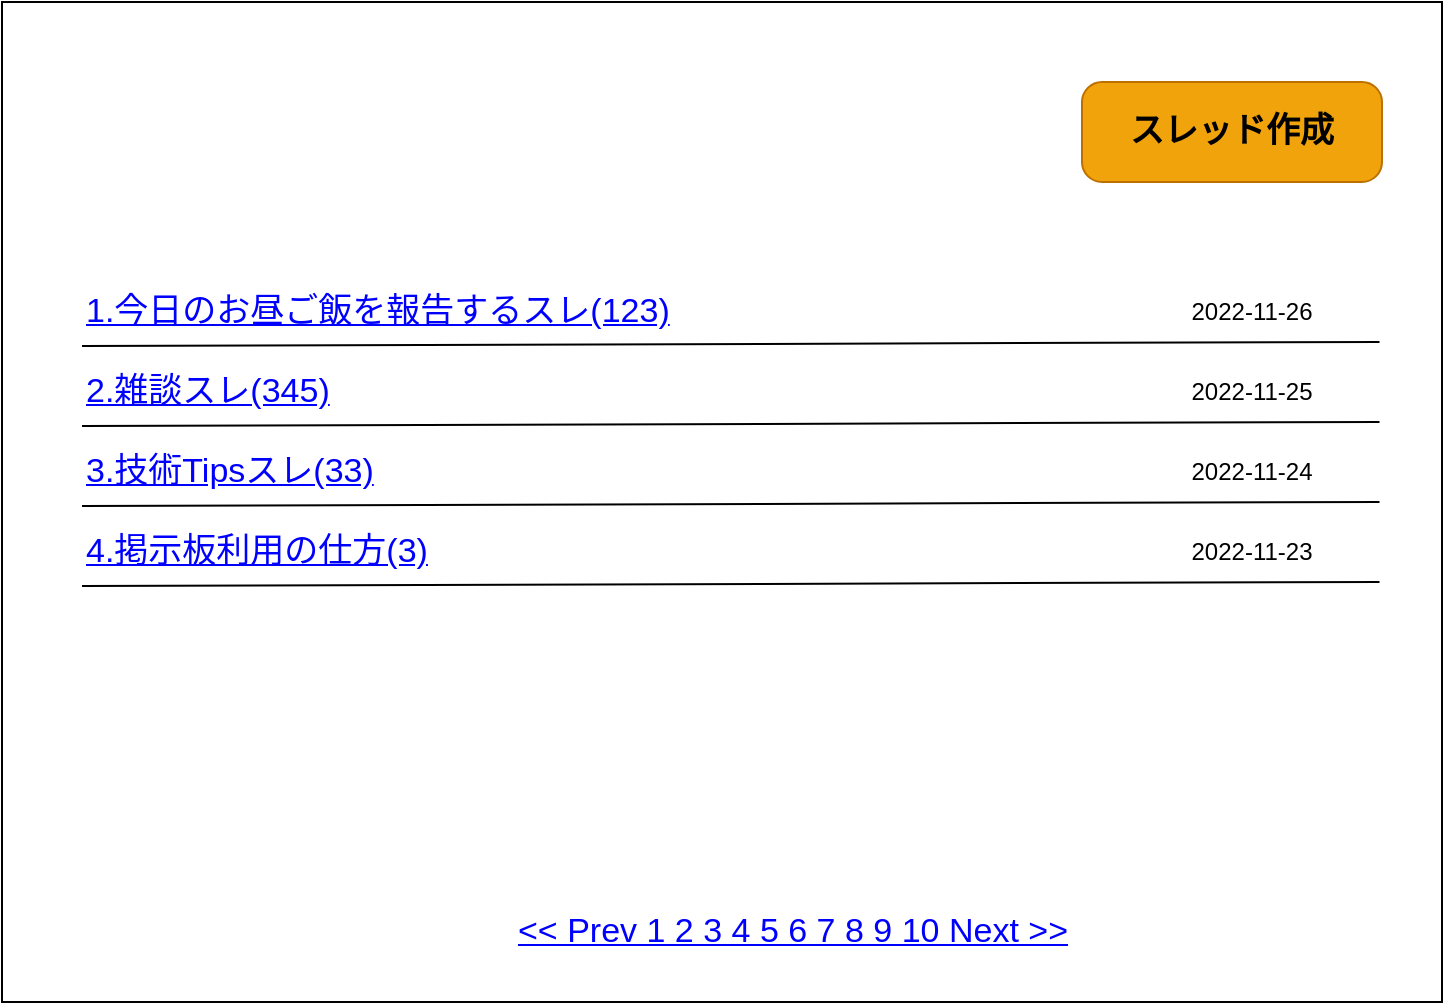 <mxfile>
    <diagram id="8Pd3VJI2SFMRkJ6or38w" name="スレッド一覧画面">
        <mxGraphModel dx="1103" dy="572" grid="1" gridSize="10" guides="1" tooltips="1" connect="1" arrows="1" fold="1" page="1" pageScale="1" pageWidth="827" pageHeight="1169" math="0" shadow="0">
            <root>
                <mxCell id="0"/>
                <mxCell id="1" parent="0"/>
                <mxCell id="16" value="" style="rounded=0;whiteSpace=wrap;html=1;" parent="1" vertex="1">
                    <mxGeometry x="57" y="120" width="720" height="500" as="geometry"/>
                </mxCell>
                <mxCell id="10" value="スレッド作成" style="strokeWidth=1;shadow=0;dashed=0;align=center;html=1;shape=mxgraph.mockup.buttons.button;strokeColor=#BD7000;fontColor=#000000;mainText=;buttonStyle=round;fontSize=17;fontStyle=1;fillColor=#f0a30a;whiteSpace=wrap;" parent="1" vertex="1">
                    <mxGeometry x="597" y="160" width="150" height="50" as="geometry"/>
                </mxCell>
                <mxCell id="11" value="&lt;&lt; Prev 1 2 3 4 5 6 7 8 9 10 Next &gt;&gt;" style="strokeWidth=1;shadow=0;dashed=0;align=center;html=1;shape=mxgraph.mockup.navigation.pagination;linkText=;fontSize=17;fontColor=#0000ff;fontStyle=4;" parent="1" vertex="1">
                    <mxGeometry x="277" y="570" width="350" height="30" as="geometry"/>
                </mxCell>
                <mxCell id="12" value="1.今日のお昼ご飯を報告するスレ(123)" style="shape=rectangle;strokeColor=none;fillColor=none;linkText=;fontSize=17;fontColor=#0000ff;fontStyle=4;html=1;align=left;" parent="1" vertex="1">
                    <mxGeometry x="97" y="260" width="370" height="30" as="geometry"/>
                </mxCell>
                <mxCell id="13" value="2.雑談スレ(345)" style="shape=rectangle;strokeColor=none;fillColor=none;linkText=;fontSize=17;fontColor=#0000ff;fontStyle=4;html=1;align=left;" parent="1" vertex="1">
                    <mxGeometry x="97" y="300" width="370" height="30" as="geometry"/>
                </mxCell>
                <mxCell id="18" value="3.技術Tipsスレ(33)" style="shape=rectangle;strokeColor=none;fillColor=none;linkText=;fontSize=17;fontColor=#0000ff;fontStyle=4;html=1;align=left;" parent="1" vertex="1">
                    <mxGeometry x="97" y="340" width="370" height="30" as="geometry"/>
                </mxCell>
                <mxCell id="20" value="4.掲示板利用の仕方(3)" style="shape=rectangle;strokeColor=none;fillColor=none;linkText=;fontSize=17;fontColor=#0000ff;fontStyle=4;html=1;align=left;" parent="1" vertex="1">
                    <mxGeometry x="97" y="380" width="370" height="30" as="geometry"/>
                </mxCell>
                <mxCell id="23" value="" style="endArrow=none;html=1;entryX=0.958;entryY=0.338;entryDx=0;entryDy=0;entryPerimeter=0;" parent="1" edge="1">
                    <mxGeometry width="50" height="50" relative="1" as="geometry">
                        <mxPoint x="97" y="332" as="sourcePoint"/>
                        <mxPoint x="745.76" y="330" as="targetPoint"/>
                    </mxGeometry>
                </mxCell>
                <mxCell id="24" value="" style="endArrow=none;html=1;entryX=0.958;entryY=0.338;entryDx=0;entryDy=0;entryPerimeter=0;" parent="1" edge="1">
                    <mxGeometry width="50" height="50" relative="1" as="geometry">
                        <mxPoint x="97" y="372" as="sourcePoint"/>
                        <mxPoint x="745.76" y="370" as="targetPoint"/>
                    </mxGeometry>
                </mxCell>
                <mxCell id="25" value="" style="endArrow=none;html=1;entryX=0.958;entryY=0.338;entryDx=0;entryDy=0;entryPerimeter=0;" parent="1" edge="1">
                    <mxGeometry width="50" height="50" relative="1" as="geometry">
                        <mxPoint x="97" y="412" as="sourcePoint"/>
                        <mxPoint x="745.76" y="410" as="targetPoint"/>
                    </mxGeometry>
                </mxCell>
                <mxCell id="26" value="2022-11-26" style="text;html=1;strokeColor=none;fillColor=none;align=center;verticalAlign=middle;whiteSpace=wrap;rounded=0;" parent="1" vertex="1">
                    <mxGeometry x="637" y="260" width="90" height="30" as="geometry"/>
                </mxCell>
                <mxCell id="27" value="2022-11-25" style="text;html=1;strokeColor=none;fillColor=none;align=center;verticalAlign=middle;whiteSpace=wrap;rounded=0;" parent="1" vertex="1">
                    <mxGeometry x="637" y="300" width="90" height="30" as="geometry"/>
                </mxCell>
                <mxCell id="28" value="2022-11-24" style="text;html=1;strokeColor=none;fillColor=none;align=center;verticalAlign=middle;whiteSpace=wrap;rounded=0;" parent="1" vertex="1">
                    <mxGeometry x="637" y="340" width="90" height="30" as="geometry"/>
                </mxCell>
                <mxCell id="29" value="2022-11-23" style="text;html=1;strokeColor=none;fillColor=none;align=center;verticalAlign=middle;whiteSpace=wrap;rounded=0;" parent="1" vertex="1">
                    <mxGeometry x="637" y="380" width="90" height="30" as="geometry"/>
                </mxCell>
                <mxCell id="31" value="" style="endArrow=none;html=1;entryX=0.958;entryY=0.338;entryDx=0;entryDy=0;entryPerimeter=0;" parent="1" edge="1">
                    <mxGeometry width="50" height="50" relative="1" as="geometry">
                        <mxPoint x="97" y="292" as="sourcePoint"/>
                        <mxPoint x="745.76" y="290" as="targetPoint"/>
                    </mxGeometry>
                </mxCell>
            </root>
        </mxGraphModel>
    </diagram>
    <diagram id="LILmuL-a33x_-pJNfV9J" name="スレッド作成画面">
        <mxGraphModel dx="1103" dy="572" grid="1" gridSize="10" guides="1" tooltips="1" connect="1" arrows="1" fold="1" page="1" pageScale="1" pageWidth="827" pageHeight="1169" math="0" shadow="0">
            <root>
                <mxCell id="zJ0xUhliGnv5ettBp_kz-0"/>
                <mxCell id="zJ0xUhliGnv5ettBp_kz-1" parent="zJ0xUhliGnv5ettBp_kz-0"/>
                <mxCell id="oO5eRcdLeLqtk0xJ01wv-0" value="" style="rounded=0;whiteSpace=wrap;html=1;" parent="zJ0xUhliGnv5ettBp_kz-1" vertex="1">
                    <mxGeometry x="54" y="120" width="720" height="500" as="geometry"/>
                </mxCell>
                <mxCell id="WfcUNI_9EaJ6T-Bv0PUf-9" value="委員会活動あれこれスレ" style="strokeWidth=1;shadow=0;dashed=0;align=center;html=1;shape=mxgraph.mockup.forms.rrect;fillColor=#ffffff;rSize=0;fontColor=#666666;align=left;spacingLeft=3;strokeColor=#999999;fontSize=24;verticalAlign=top;" parent="zJ0xUhliGnv5ettBp_kz-1" vertex="1">
                    <mxGeometry x="90" y="188" width="650" height="90" as="geometry"/>
                </mxCell>
                <mxCell id="WfcUNI_9EaJ6T-Bv0PUf-10" value="1コメ" style="strokeWidth=1;shadow=0;dashed=0;align=center;html=1;shape=mxgraph.mockup.forms.rrect;fillColor=#ffffff;rSize=0;fontColor=#666666;align=left;spacingLeft=3;strokeColor=#999999;verticalAlign=top;whiteSpace=wrap;fontSize=24;" parent="zJ0xUhliGnv5ettBp_kz-1" vertex="1">
                    <mxGeometry x="90" y="370" width="650" height="190" as="geometry"/>
                </mxCell>
                <mxCell id="dPrcT94ESFmLmk0_2O2b-1" value="&lt;b&gt;スレッドのタイトル&lt;/b&gt;" style="text;html=1;strokeColor=none;fillColor=none;align=left;verticalAlign=middle;whiteSpace=wrap;rounded=0;fontSize=24;" parent="zJ0xUhliGnv5ettBp_kz-1" vertex="1">
                    <mxGeometry x="90" y="158" width="230" height="30" as="geometry"/>
                </mxCell>
                <mxCell id="dPrcT94ESFmLmk0_2O2b-2" value="&lt;b&gt;最初の投稿&lt;/b&gt;" style="text;html=1;strokeColor=none;fillColor=none;align=left;verticalAlign=middle;whiteSpace=wrap;rounded=0;fontSize=24;" parent="zJ0xUhliGnv5ettBp_kz-1" vertex="1">
                    <mxGeometry x="90" y="330" width="230" height="30" as="geometry"/>
                </mxCell>
                <mxCell id="21FmeOSP8GboF76t-Men-0" value="作成" style="strokeWidth=1;shadow=0;dashed=0;align=center;html=1;shape=mxgraph.mockup.buttons.button;strokeColor=#666666;fontColor=#ffffff;mainText=;buttonStyle=round;fontSize=17;fontStyle=1;fillColor=#008cff;whiteSpace=wrap;" parent="zJ0xUhliGnv5ettBp_kz-1" vertex="1">
                    <mxGeometry x="630" y="570" width="110" height="30" as="geometry"/>
                </mxCell>
                <mxCell id="e63CtrOWbs9T3AgIWhr3-0" value="" style="rounded=0;whiteSpace=wrap;html=1;" parent="zJ0xUhliGnv5ettBp_kz-1" vertex="1">
                    <mxGeometry x="630" y="330" width="110" height="30" as="geometry"/>
                </mxCell>
                <mxCell id="e63CtrOWbs9T3AgIWhr3-1" value="名前：" style="text;html=1;strokeColor=none;fillColor=none;align=center;verticalAlign=middle;whiteSpace=wrap;rounded=0;" parent="zJ0xUhliGnv5ettBp_kz-1" vertex="1">
                    <mxGeometry x="570" y="330" width="60" height="30" as="geometry"/>
                </mxCell>
            </root>
        </mxGraphModel>
    </diagram>
    <diagram id="-yyVGVr-ncAe6FMeUFvx" name="スレッド画面">
        <mxGraphModel dx="1103" dy="572" grid="1" gridSize="10" guides="1" tooltips="1" connect="1" arrows="1" fold="1" page="1" pageScale="1" pageWidth="827" pageHeight="1169" math="0" shadow="0">
            <root>
                <mxCell id="dZ1eXoiCUFKYRf-jwyLt-0"/>
                <mxCell id="dZ1eXoiCUFKYRf-jwyLt-1" parent="dZ1eXoiCUFKYRf-jwyLt-0"/>
                <mxCell id="ttvjQxHA2_RfWpUFzpj5-0" value="" style="rounded=0;whiteSpace=wrap;html=1;" parent="dZ1eXoiCUFKYRf-jwyLt-1" vertex="1">
                    <mxGeometry x="10" y="30" width="720" height="580" as="geometry"/>
                </mxCell>
                <mxCell id="lix6A9lDBkecOrND8pGS-1" value="&lt;h1 style=&quot;font-size: 24px;&quot;&gt;&lt;span style=&quot;color: rgb(0, 0, 255); font-family: helvetica; font-size: 24px; text-align: left;&quot;&gt;1.今日のお昼ご飯を報告するスレ&lt;/span&gt;&lt;/h1&gt;" style="text;html=1;strokeColor=none;fillColor=none;align=center;verticalAlign=middle;whiteSpace=wrap;rounded=0;fontSize=24;" parent="dZ1eXoiCUFKYRf-jwyLt-1" vertex="1">
                    <mxGeometry x="100" y="60" width="360" height="30" as="geometry"/>
                </mxCell>
                <mxCell id="dZ1eXoiCUFKYRf-jwyLt-3" value="1 名前：ななし ：2020/12/24(水) 13:00:00" style="text;html=1;strokeColor=none;fillColor=none;align=left;verticalAlign=middle;whiteSpace=wrap;rounded=0;" parent="dZ1eXoiCUFKYRf-jwyLt-1" vertex="1">
                    <mxGeometry x="100" y="110" width="450" height="20" as="geometry"/>
                </mxCell>
                <mxCell id="dZ1eXoiCUFKYRf-jwyLt-4" value="&lt;blockquote style=&quot;margin: 0 0 0 40px ; border: none ; padding: 0px&quot;&gt;今日のお昼ご飯は、丸亀製麺の肉うどんでした。&lt;/blockquote&gt;" style="text;html=1;strokeColor=none;fillColor=none;align=left;verticalAlign=middle;whiteSpace=wrap;rounded=0;" parent="dZ1eXoiCUFKYRf-jwyLt-1" vertex="1">
                    <mxGeometry x="100" y="130" width="450" height="20" as="geometry"/>
                </mxCell>
                <mxCell id="dZ1eXoiCUFKYRf-jwyLt-5" value="2 名前：ななし ：2020/12/25(木) 13:00:00" style="text;html=1;strokeColor=none;fillColor=none;align=left;verticalAlign=middle;whiteSpace=wrap;rounded=0;" parent="dZ1eXoiCUFKYRf-jwyLt-1" vertex="1">
                    <mxGeometry x="100" y="190" width="450" height="20" as="geometry"/>
                </mxCell>
                <mxCell id="dZ1eXoiCUFKYRf-jwyLt-6" value="&lt;blockquote style=&quot;margin: 0 0 0 40px ; border: none ; padding: 0px&quot;&gt;今日のお昼ご飯は、ラーメンだった。&lt;/blockquote&gt;" style="text;html=1;strokeColor=none;fillColor=none;align=left;verticalAlign=middle;whiteSpace=wrap;rounded=0;" parent="dZ1eXoiCUFKYRf-jwyLt-1" vertex="1">
                    <mxGeometry x="100" y="210" width="450" height="20" as="geometry"/>
                </mxCell>
                <mxCell id="dZ1eXoiCUFKYRf-jwyLt-7" value="3 名前：ななし ：2022/12/25(木) 13:00:00" style="text;html=1;strokeColor=none;fillColor=none;align=left;verticalAlign=middle;whiteSpace=wrap;rounded=0;" parent="dZ1eXoiCUFKYRf-jwyLt-1" vertex="1">
                    <mxGeometry x="100" y="270" width="450" height="20" as="geometry"/>
                </mxCell>
                <mxCell id="dZ1eXoiCUFKYRf-jwyLt-8" value="&lt;blockquote style=&quot;margin: 0 0 0 40px ; border: none ; padding: 0px&quot;&gt;&amp;gt;&amp;gt;2 糖尿病気を付けて&lt;/blockquote&gt;" style="text;html=1;strokeColor=none;fillColor=none;align=left;verticalAlign=middle;whiteSpace=wrap;rounded=0;" parent="dZ1eXoiCUFKYRf-jwyLt-1" vertex="1">
                    <mxGeometry x="100" y="290" width="450" height="20" as="geometry"/>
                </mxCell>
                <mxCell id="dZ1eXoiCUFKYRf-jwyLt-9" value="4 名前：ななし ：2022/12/25(木) 14:00:00" style="text;html=1;strokeColor=none;fillColor=none;align=left;verticalAlign=middle;whiteSpace=wrap;rounded=0;" parent="dZ1eXoiCUFKYRf-jwyLt-1" vertex="1">
                    <mxGeometry x="100" y="350" width="450" height="20" as="geometry"/>
                </mxCell>
                <mxCell id="dZ1eXoiCUFKYRf-jwyLt-10" value="&lt;blockquote style=&quot;margin: 0 0 0 40px ; border: none ; padding: 0px&quot;&gt;今日はローソンの冷凍パスタ&lt;/blockquote&gt;" style="text;html=1;strokeColor=none;fillColor=none;align=left;verticalAlign=middle;whiteSpace=wrap;rounded=0;" parent="dZ1eXoiCUFKYRf-jwyLt-1" vertex="1">
                    <mxGeometry x="100" y="370" width="450" height="20" as="geometry"/>
                </mxCell>
                <mxCell id="dZ1eXoiCUFKYRf-jwyLt-11" value="投稿する" style="strokeWidth=1;shadow=0;dashed=0;align=center;html=1;shape=mxgraph.mockup.buttons.button;strokeColor=#666666;fontColor=#ffffff;mainText=;buttonStyle=round;fontSize=17;fontStyle=1;fillColor=#008cff;whiteSpace=wrap;" parent="dZ1eXoiCUFKYRf-jwyLt-1" vertex="1">
                    <mxGeometry x="100" y="470" width="110" height="30" as="geometry"/>
                </mxCell>
                <mxCell id="dZ1eXoiCUFKYRf-jwyLt-12" value="" style="rounded=0;whiteSpace=wrap;html=1;" parent="dZ1eXoiCUFKYRf-jwyLt-1" vertex="1">
                    <mxGeometry x="280" y="470" width="110" height="30" as="geometry"/>
                </mxCell>
                <mxCell id="dZ1eXoiCUFKYRf-jwyLt-13" value="名前：" style="text;html=1;strokeColor=none;fillColor=none;align=center;verticalAlign=middle;whiteSpace=wrap;rounded=0;" parent="dZ1eXoiCUFKYRf-jwyLt-1" vertex="1">
                    <mxGeometry x="220" y="470" width="60" height="30" as="geometry"/>
                </mxCell>
                <mxCell id="dZ1eXoiCUFKYRf-jwyLt-14" value="" style="rounded=0;whiteSpace=wrap;html=1;" parent="dZ1eXoiCUFKYRf-jwyLt-1" vertex="1">
                    <mxGeometry x="110" y="510" width="480" height="80" as="geometry"/>
                </mxCell>
                <mxCell id="OPlxFv2UHIogsX2CNmeI-0" value="返信する" style="shape=rectangle;strokeColor=none;fillColor=none;linkText=;fontSize=12;fontColor=#0000ff;fontStyle=4;html=1;align=center;" parent="dZ1eXoiCUFKYRf-jwyLt-1" vertex="1">
                    <mxGeometry x="100" y="150" width="110" height="20" as="geometry"/>
                </mxCell>
                <mxCell id="EZcSOQZUPjbyHAefFf9M-0" value="いいね！" style="strokeWidth=1;shadow=0;dashed=0;align=center;html=1;shape=mxgraph.mockup.buttons.button;strokeColor=#d6b656;mainText=;buttonStyle=round;fontSize=9;fontStyle=1;fillColor=#fff2cc;whiteSpace=wrap;" parent="dZ1eXoiCUFKYRf-jwyLt-1" vertex="1">
                    <mxGeometry x="190" y="152.5" width="50" height="15" as="geometry"/>
                </mxCell>
                <mxCell id="ZBdVfRGoA1n-d0HIqNgc-0" value="返信する" style="shape=rectangle;strokeColor=none;fillColor=none;linkText=;fontSize=12;fontColor=#0000ff;fontStyle=4;html=1;align=center;" parent="dZ1eXoiCUFKYRf-jwyLt-1" vertex="1">
                    <mxGeometry x="100" y="230" width="110" height="20" as="geometry"/>
                </mxCell>
                <mxCell id="ZBdVfRGoA1n-d0HIqNgc-1" value="返信する" style="shape=rectangle;strokeColor=none;fillColor=none;linkText=;fontSize=12;fontColor=#0000ff;fontStyle=4;html=1;align=center;" parent="dZ1eXoiCUFKYRf-jwyLt-1" vertex="1">
                    <mxGeometry x="100" y="310" width="110" height="20" as="geometry"/>
                </mxCell>
                <mxCell id="ZBdVfRGoA1n-d0HIqNgc-2" value="返信する" style="shape=rectangle;strokeColor=none;fillColor=none;linkText=;fontSize=12;fontColor=#0000ff;fontStyle=4;html=1;align=center;" parent="dZ1eXoiCUFKYRf-jwyLt-1" vertex="1">
                    <mxGeometry x="100" y="390" width="110" height="20" as="geometry"/>
                </mxCell>
                <mxCell id="ZBdVfRGoA1n-d0HIqNgc-4" value="" style="aspect=fixed;html=1;points=[];align=center;image;fontSize=12;image=img/lib/azure2/general/Heart.svg;" parent="dZ1eXoiCUFKYRf-jwyLt-1" vertex="1">
                    <mxGeometry x="339.33" y="152.5" width="18.66" height="17.5" as="geometry"/>
                </mxCell>
                <mxCell id="EZcSOQZUPjbyHAefFf9M-1" value="5" style="text;html=1;strokeColor=none;fillColor=none;align=center;verticalAlign=middle;whiteSpace=wrap;rounded=0;fontSize=16;" parent="dZ1eXoiCUFKYRf-jwyLt-1" vertex="1">
                    <mxGeometry x="360" y="150" width="20" height="20" as="geometry"/>
                </mxCell>
                <mxCell id="2-wzv9BpQLtiMccoWj1_-0" value="いいね！" style="strokeWidth=1;shadow=0;dashed=0;align=center;html=1;shape=mxgraph.mockup.buttons.button;strokeColor=#d6b656;mainText=;buttonStyle=round;fontSize=9;fontStyle=1;fillColor=#fff2cc;whiteSpace=wrap;" vertex="1" parent="dZ1eXoiCUFKYRf-jwyLt-1">
                    <mxGeometry x="190" y="235" width="50" height="15" as="geometry"/>
                </mxCell>
                <mxCell id="2-wzv9BpQLtiMccoWj1_-1" value="いいね！" style="strokeWidth=1;shadow=0;dashed=0;align=center;html=1;shape=mxgraph.mockup.buttons.button;strokeColor=#d6b656;mainText=;buttonStyle=round;fontSize=9;fontStyle=1;fillColor=#fff2cc;whiteSpace=wrap;" vertex="1" parent="dZ1eXoiCUFKYRf-jwyLt-1">
                    <mxGeometry x="190" y="315" width="50" height="15" as="geometry"/>
                </mxCell>
                <mxCell id="2-wzv9BpQLtiMccoWj1_-2" value="いいね！" style="strokeWidth=1;shadow=0;dashed=0;align=center;html=1;shape=mxgraph.mockup.buttons.button;strokeColor=#d6b656;mainText=;buttonStyle=round;fontSize=9;fontStyle=1;fillColor=#fff2cc;whiteSpace=wrap;" vertex="1" parent="dZ1eXoiCUFKYRf-jwyLt-1">
                    <mxGeometry x="190" y="392.5" width="50" height="15" as="geometry"/>
                </mxCell>
                <mxCell id="2-wzv9BpQLtiMccoWj1_-5" value="" style="aspect=fixed;html=1;points=[];align=center;image;fontSize=12;image=img/lib/azure2/general/Heart.svg;" vertex="1" parent="dZ1eXoiCUFKYRf-jwyLt-1">
                    <mxGeometry x="339.33" y="235" width="18.66" height="17.5" as="geometry"/>
                </mxCell>
                <mxCell id="2-wzv9BpQLtiMccoWj1_-6" value="0" style="text;html=1;strokeColor=none;fillColor=none;align=center;verticalAlign=middle;whiteSpace=wrap;rounded=0;fontSize=16;" vertex="1" parent="dZ1eXoiCUFKYRf-jwyLt-1">
                    <mxGeometry x="360" y="232.5" width="20" height="20" as="geometry"/>
                </mxCell>
                <mxCell id="2-wzv9BpQLtiMccoWj1_-7" value="" style="aspect=fixed;html=1;points=[];align=center;image;fontSize=12;image=img/lib/azure2/general/Heart.svg;" vertex="1" parent="dZ1eXoiCUFKYRf-jwyLt-1">
                    <mxGeometry x="339.33" y="312.5" width="18.66" height="17.5" as="geometry"/>
                </mxCell>
                <mxCell id="2-wzv9BpQLtiMccoWj1_-8" value="5" style="text;html=1;strokeColor=none;fillColor=none;align=center;verticalAlign=middle;whiteSpace=wrap;rounded=0;fontSize=16;" vertex="1" parent="dZ1eXoiCUFKYRf-jwyLt-1">
                    <mxGeometry x="360" y="310" width="20" height="20" as="geometry"/>
                </mxCell>
                <mxCell id="2-wzv9BpQLtiMccoWj1_-9" value="" style="aspect=fixed;html=1;points=[];align=center;image;fontSize=12;image=img/lib/azure2/general/Heart.svg;" vertex="1" parent="dZ1eXoiCUFKYRf-jwyLt-1">
                    <mxGeometry x="339.33" y="392.5" width="18.66" height="17.5" as="geometry"/>
                </mxCell>
                <mxCell id="2-wzv9BpQLtiMccoWj1_-10" value="2" style="text;html=1;strokeColor=none;fillColor=none;align=center;verticalAlign=middle;whiteSpace=wrap;rounded=0;fontSize=16;" vertex="1" parent="dZ1eXoiCUFKYRf-jwyLt-1">
                    <mxGeometry x="360" y="390" width="20" height="20" as="geometry"/>
                </mxCell>
            </root>
        </mxGraphModel>
    </diagram>
</mxfile>